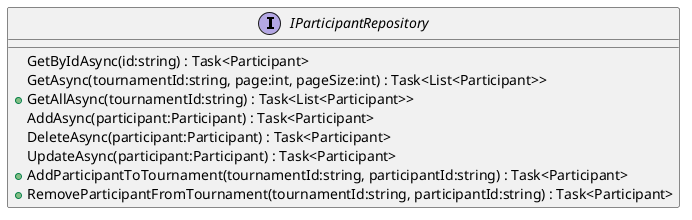 @startuml
interface IParticipantRepository {
    GetByIdAsync(id:string) : Task<Participant>
    GetAsync(tournamentId:string, page:int, pageSize:int) : Task<List<Participant>>
    + GetAllAsync(tournamentId:string) : Task<List<Participant>>
    AddAsync(participant:Participant) : Task<Participant>
    DeleteAsync(participant:Participant) : Task<Participant>
    UpdateAsync(participant:Participant) : Task<Participant>
    + AddParticipantToTournament(tournamentId:string, participantId:string) : Task<Participant>
    + RemoveParticipantFromTournament(tournamentId:string, participantId:string) : Task<Participant>
}
@enduml
